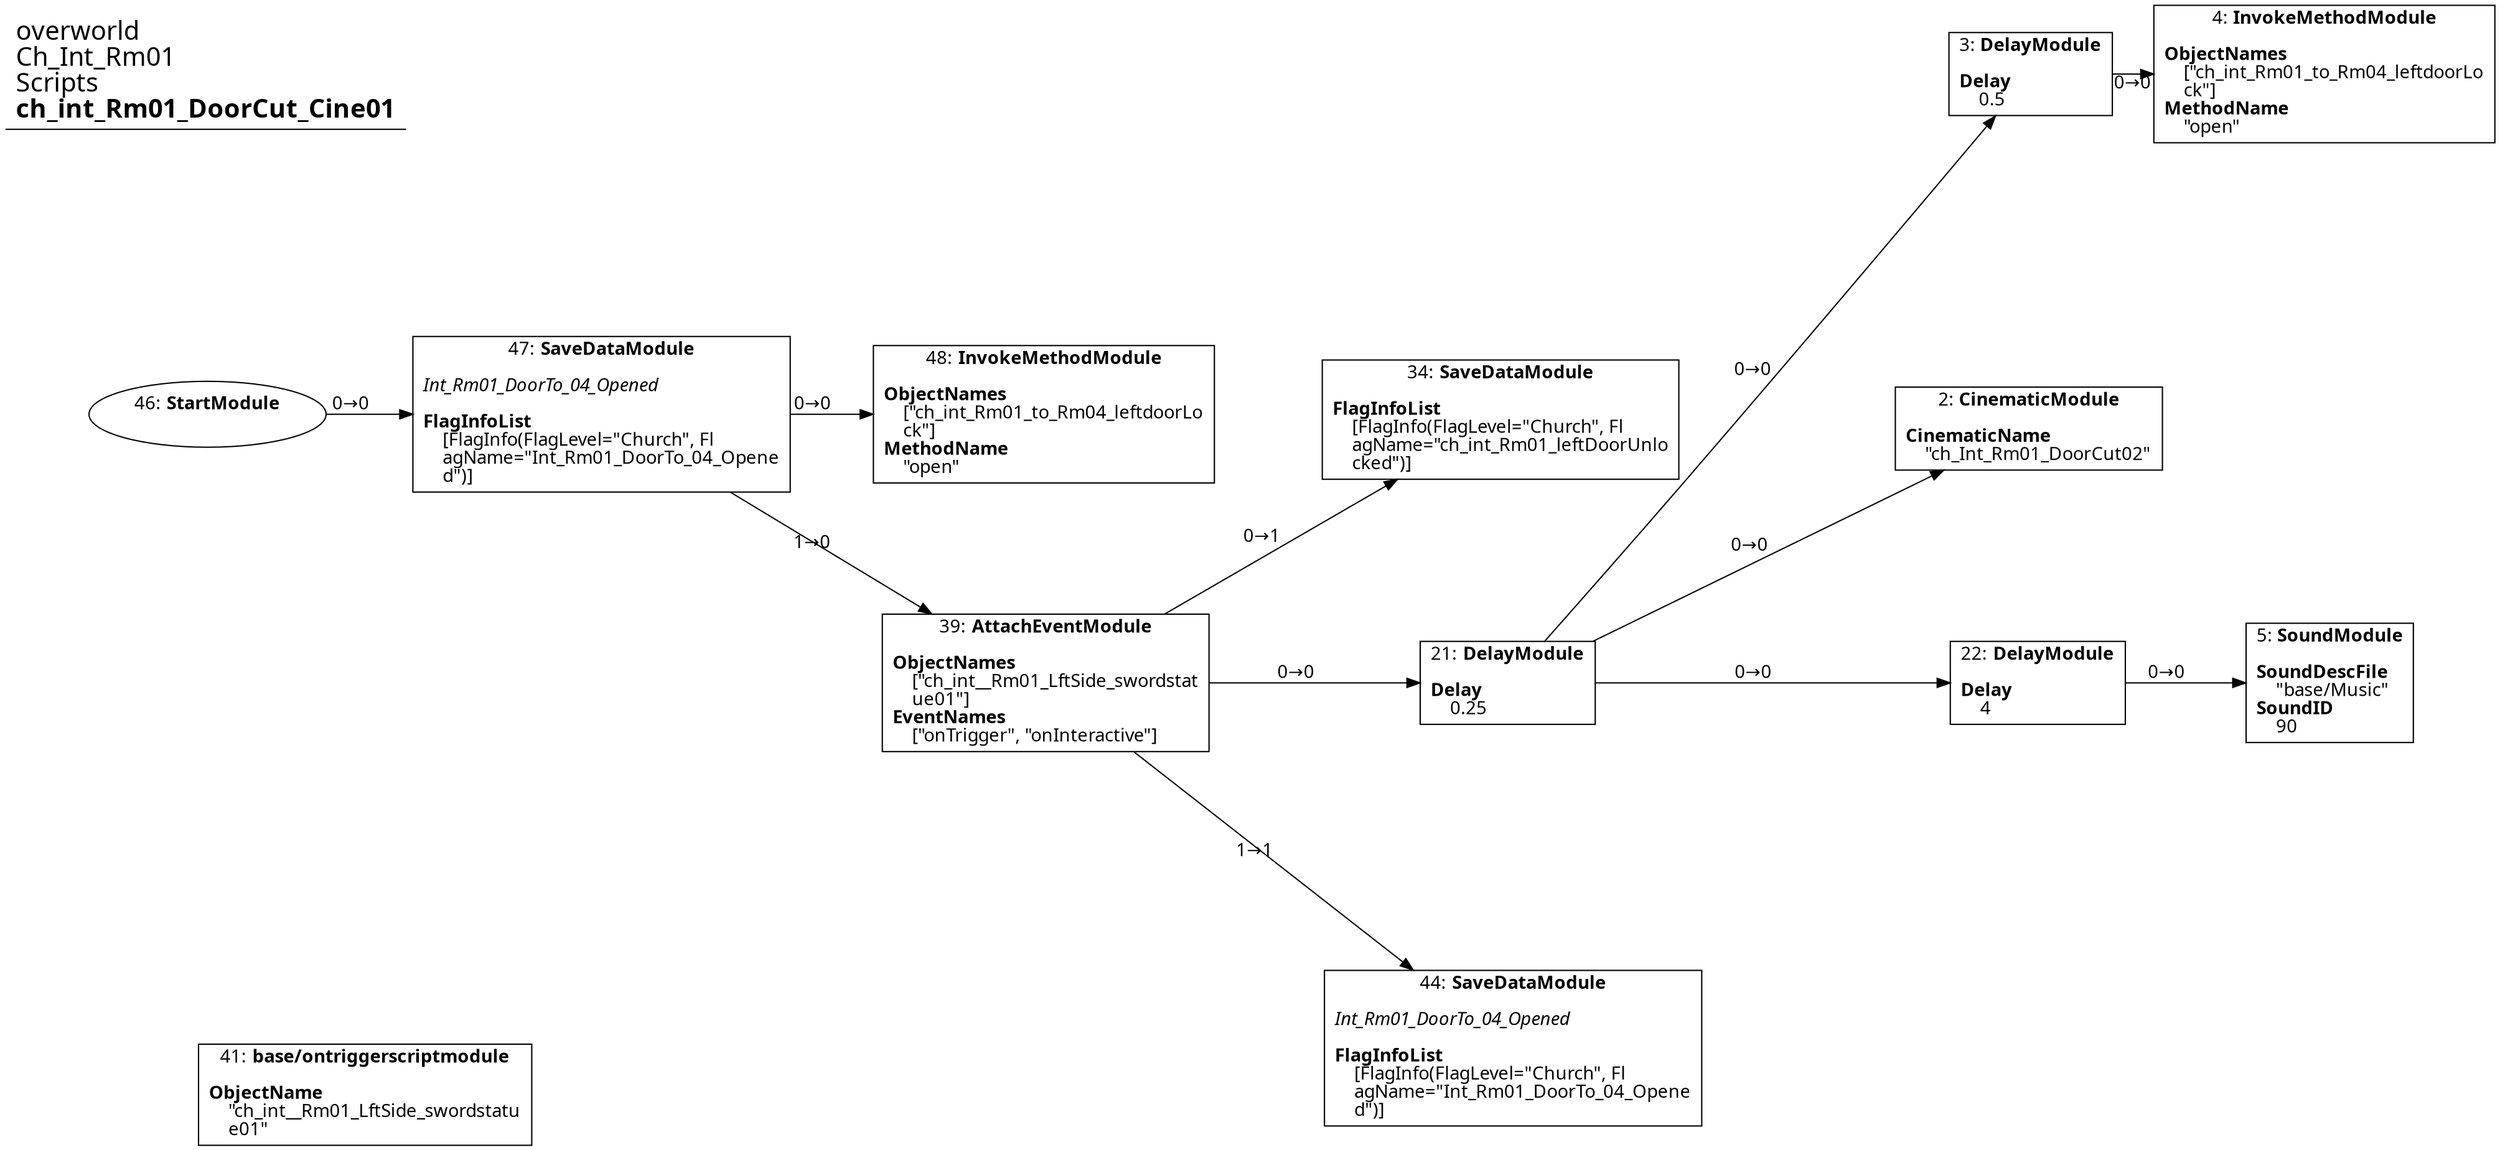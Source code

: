 digraph {
    layout = fdp;
    overlap = prism;
    sep = "+16";
    splines = spline;

    node [ shape = box ];

    graph [ fontname = "Segoe UI" ];
    node [ fontname = "Segoe UI" ];
    edge [ fontname = "Segoe UI" ];

    2 [ label = <2: <b>CinematicModule</b><br/><br/><b>CinematicName</b><br align="left"/>    &quot;ch_Int_Rm01_DoorCut02&quot;<br align="left"/>> ];
    2 [ pos = "0.448,-0.075!" ];

    3 [ label = <3: <b>DelayModule</b><br/><br/><b>Delay</b><br align="left"/>    0.5<br align="left"/>> ];
    3 [ pos = "0.44900003,0.123!" ];
    3 -> 4 [ label = "0→0" ];

    4 [ label = <4: <b>InvokeMethodModule</b><br/><br/><b>ObjectNames</b><br align="left"/>    [&quot;ch_int_Rm01_to_Rm04_leftdoorLo<br align="left"/>    ck&quot;]<br align="left"/><b>MethodName</b><br align="left"/>    &quot;open&quot;<br align="left"/>> ];
    4 [ pos = "0.61300004,0.123!" ];

    5 [ label = <5: <b>SoundModule</b><br/><br/><b>SoundDescFile</b><br align="left"/>    &quot;base/Music&quot;<br align="left"/><b>SoundID</b><br align="left"/>    90<br align="left"/>> ];
    5 [ pos = "0.61600006,-0.21700001!" ];

    21 [ label = <21: <b>DelayModule</b><br/><br/><b>Delay</b><br align="left"/>    0.25<br align="left"/>> ];
    21 [ pos = "0.157,-0.21700001!" ];
    21 -> 22 [ label = "0→0" ];
    21 -> 2 [ label = "0→0" ];
    21 -> 3 [ label = "0→0" ];

    22 [ label = <22: <b>DelayModule</b><br/><br/><b>Delay</b><br align="left"/>    4<br align="left"/>> ];
    22 [ pos = "0.453,-0.21700001!" ];
    22 -> 5 [ label = "0→0" ];

    34 [ label = <34: <b>SaveDataModule</b><br/><br/><b>FlagInfoList</b><br align="left"/>    [FlagInfo(FlagLevel=&quot;Church&quot;, Fl<br align="left"/>    agName=&quot;ch_int_Rm01_leftDoorUnlo<br align="left"/>    cked&quot;)]<br align="left"/>> ];
    34 [ pos = "0.15300001,-0.07!" ];

    39 [ label = <39: <b>AttachEventModule</b><br/><br/><b>ObjectNames</b><br align="left"/>    [&quot;ch_int__Rm01_LftSide_swordstat<br align="left"/>    ue01&quot;]<br align="left"/><b>EventNames</b><br align="left"/>    [&quot;onTrigger&quot;, &quot;onInteractive&quot;]<br align="left"/>> ];
    39 [ pos = "-0.101,-0.21700001!" ];
    39 -> 21 [ label = "0→0" ];
    39 -> 34 [ label = "0→1" ];
    39 -> 44 [ label = "1→1" ];

    41 [ label = <41: <b>base/ontriggerscriptmodule</b><br/><br/><b>ObjectName</b><br align="left"/>    &quot;ch_int__Rm01_LftSide_swordstatu<br align="left"/>    e01&quot;<br align="left"/>> ];
    41 [ pos = "-0.48100004,-0.44700003!" ];

    44 [ label = <44: <b>SaveDataModule</b><br/><br/><i>Int_Rm01_DoorTo_04_Opened<br align="left"/></i><br align="left"/><b>FlagInfoList</b><br align="left"/>    [FlagInfo(FlagLevel=&quot;Church&quot;, Fl<br align="left"/>    agName=&quot;Int_Rm01_DoorTo_04_Opene<br align="left"/>    d&quot;)]<br align="left"/>> ];
    44 [ pos = "0.16000001,-0.42100003!" ];

    46 [ label = <46: <b>StartModule</b><br/><br/>> ];
    46 [ shape = oval ]
    46 [ pos = "-0.569,-0.067!" ];
    46 -> 47 [ label = "0→0" ];

    47 [ label = <47: <b>SaveDataModule</b><br/><br/><i>Int_Rm01_DoorTo_04_Opened<br align="left"/></i><br align="left"/><b>FlagInfoList</b><br align="left"/>    [FlagInfo(FlagLevel=&quot;Church&quot;, Fl<br align="left"/>    agName=&quot;Int_Rm01_DoorTo_04_Opene<br align="left"/>    d&quot;)]<br align="left"/>> ];
    47 [ pos = "-0.349,-0.067!" ];
    47 -> 48 [ label = "0→0" ];
    47 -> 39 [ label = "1→0" ];

    48 [ label = <48: <b>InvokeMethodModule</b><br/><br/><b>ObjectNames</b><br align="left"/>    [&quot;ch_int_Rm01_to_Rm04_leftdoorLo<br align="left"/>    ck&quot;]<br align="left"/><b>MethodName</b><br align="left"/>    &quot;open&quot;<br align="left"/>> ];
    48 [ pos = "-0.102000006,-0.067!" ];

    title [ pos = "-0.57000005,0.124000005!" ];
    title [ shape = underline ];
    title [ label = <<font point-size="20">overworld<br align="left"/>Ch_Int_Rm01<br align="left"/>Scripts<br align="left"/><b>ch_int_Rm01_DoorCut_Cine01</b><br align="left"/></font>> ];
}
